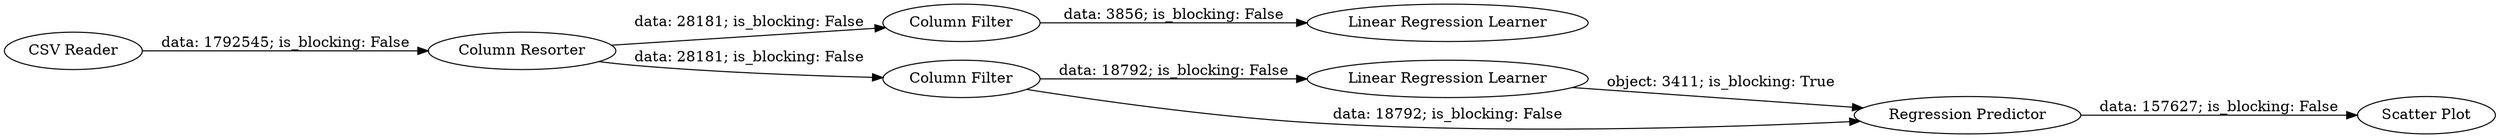 digraph {
	"6842760986266435210_3" [label="Linear Regression Learner"]
	"6842760986266435210_6" [label="Linear Regression Learner"]
	"6842760986266435210_15" [label="CSV Reader"]
	"6842760986266435210_12" [label="Scatter Plot"]
	"6842760986266435210_2" [label="Column Filter"]
	"6842760986266435210_14" [label="Column Filter"]
	"6842760986266435210_9" [label="Regression Predictor"]
	"6842760986266435210_11" [label="Column Resorter"]
	"6842760986266435210_11" -> "6842760986266435210_14" [label="data: 28181; is_blocking: False"]
	"6842760986266435210_9" -> "6842760986266435210_12" [label="data: 157627; is_blocking: False"]
	"6842760986266435210_11" -> "6842760986266435210_2" [label="data: 28181; is_blocking: False"]
	"6842760986266435210_2" -> "6842760986266435210_3" [label="data: 3856; is_blocking: False"]
	"6842760986266435210_14" -> "6842760986266435210_6" [label="data: 18792; is_blocking: False"]
	"6842760986266435210_6" -> "6842760986266435210_9" [label="object: 3411; is_blocking: True"]
	"6842760986266435210_15" -> "6842760986266435210_11" [label="data: 1792545; is_blocking: False"]
	"6842760986266435210_14" -> "6842760986266435210_9" [label="data: 18792; is_blocking: False"]
	rankdir=LR
}
